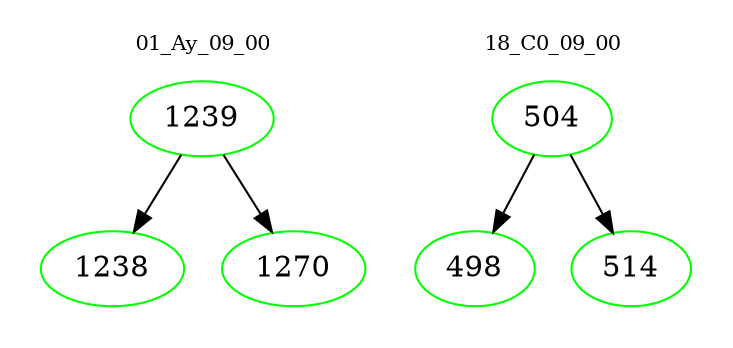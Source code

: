digraph{
subgraph cluster_0 {
color = white
label = "01_Ay_09_00";
fontsize=10;
T0_1239 [label="1239", color="green"]
T0_1239 -> T0_1238 [color="black"]
T0_1238 [label="1238", color="green"]
T0_1239 -> T0_1270 [color="black"]
T0_1270 [label="1270", color="green"]
}
subgraph cluster_1 {
color = white
label = "18_C0_09_00";
fontsize=10;
T1_504 [label="504", color="green"]
T1_504 -> T1_498 [color="black"]
T1_498 [label="498", color="green"]
T1_504 -> T1_514 [color="black"]
T1_514 [label="514", color="green"]
}
}
